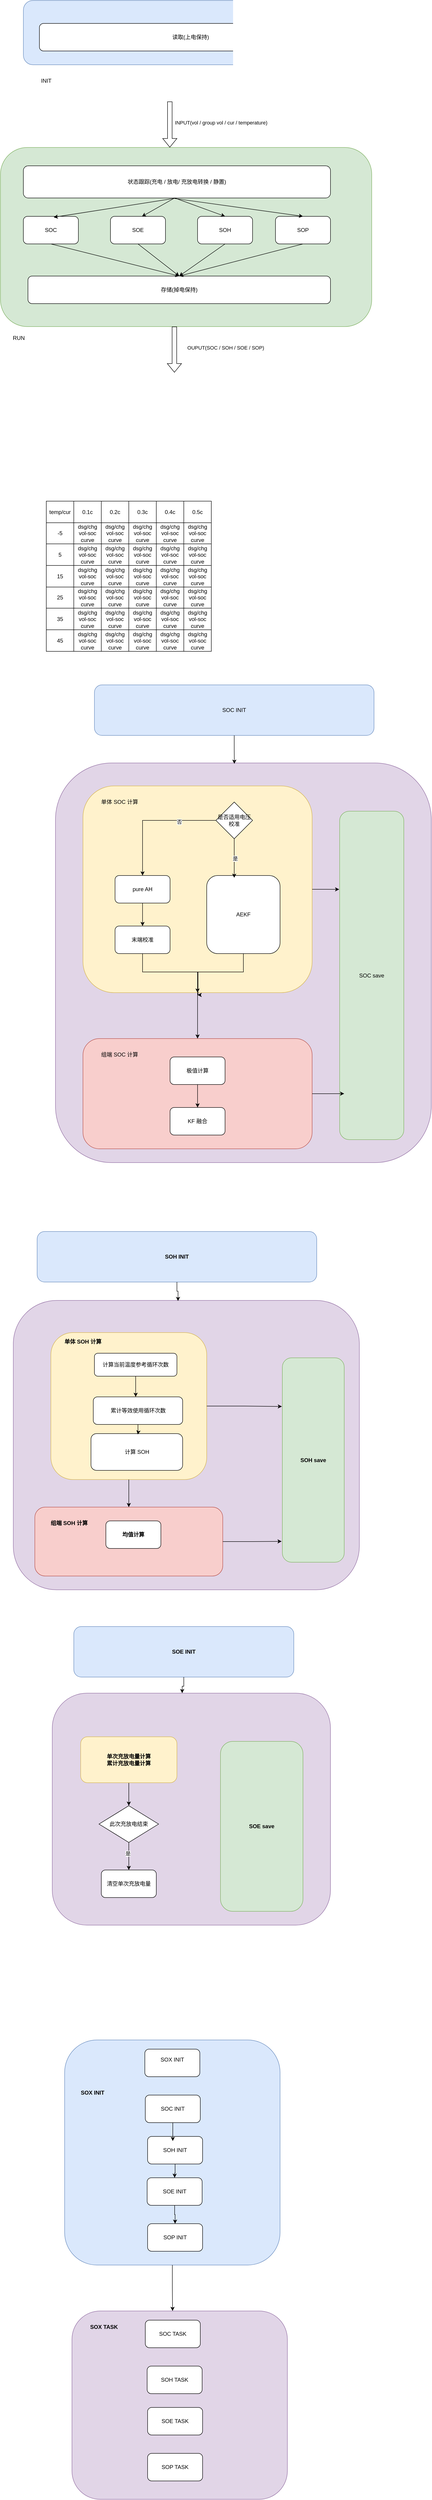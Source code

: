 <mxfile version="26.0.4">
  <diagram name="Page-1" id="31JKt_lZGiEf4TpAlraY">
    <mxGraphModel dx="1433" dy="1161" grid="1" gridSize="10" guides="1" tooltips="1" connect="1" arrows="1" fold="1" page="1" pageScale="1" pageWidth="850" pageHeight="1100" math="0" shadow="0">
      <root>
        <mxCell id="0" />
        <mxCell id="1" parent="0" />
        <mxCell id="JDpjnnhHoQwIafvol6ZJ-20" value="" style="rounded=1;whiteSpace=wrap;html=1;fillColor=#e1d5e7;strokeColor=#9673a6;" vertex="1" parent="1">
          <mxGeometry x="140" y="1710" width="820" height="870" as="geometry" />
        </mxCell>
        <mxCell id="1OvQ8xFT4X2jdjfE-QMB-2" value="" style="rounded=1;whiteSpace=wrap;html=1;fillColor=#d5e8d4;strokeColor=#82b366;" parent="1" vertex="1">
          <mxGeometry x="20" y="370" width="810" height="390" as="geometry" />
        </mxCell>
        <mxCell id="1OvQ8xFT4X2jdjfE-QMB-3" value="SOC" style="rounded=1;whiteSpace=wrap;html=1;" parent="1" vertex="1">
          <mxGeometry x="70" y="520" width="120" height="60" as="geometry" />
        </mxCell>
        <mxCell id="1OvQ8xFT4X2jdjfE-QMB-4" value="SOE" style="rounded=1;whiteSpace=wrap;html=1;" parent="1" vertex="1">
          <mxGeometry x="260" y="520" width="120" height="60" as="geometry" />
        </mxCell>
        <mxCell id="1OvQ8xFT4X2jdjfE-QMB-5" value="SOH" style="rounded=1;whiteSpace=wrap;html=1;" parent="1" vertex="1">
          <mxGeometry x="450" y="520" width="120" height="60" as="geometry" />
        </mxCell>
        <mxCell id="1OvQ8xFT4X2jdjfE-QMB-6" value="SOP" style="rounded=1;whiteSpace=wrap;html=1;" parent="1" vertex="1">
          <mxGeometry x="620" y="520" width="120" height="60" as="geometry" />
        </mxCell>
        <mxCell id="1OvQ8xFT4X2jdjfE-QMB-7" value="状态跟踪(充电 / 放电/ 充放电转换 / 静置)" style="rounded=1;whiteSpace=wrap;html=1;" parent="1" vertex="1">
          <mxGeometry x="70" y="410" width="670" height="70" as="geometry" />
        </mxCell>
        <mxCell id="1OvQ8xFT4X2jdjfE-QMB-8" value="存储(掉电保持)" style="rounded=1;whiteSpace=wrap;html=1;" parent="1" vertex="1">
          <mxGeometry x="80" y="650" width="660" height="60" as="geometry" />
        </mxCell>
        <mxCell id="1OvQ8xFT4X2jdjfE-QMB-9" value="" style="shape=flexArrow;endArrow=classic;html=1;rounded=0;" parent="1" edge="1">
          <mxGeometry width="50" height="50" relative="1" as="geometry">
            <mxPoint x="389.5" y="270" as="sourcePoint" />
            <mxPoint x="389.5" y="370" as="targetPoint" />
          </mxGeometry>
        </mxCell>
        <mxCell id="1OvQ8xFT4X2jdjfE-QMB-10" value="INPUT(vol / group vol / cur / temperature)" style="edgeLabel;html=1;align=center;verticalAlign=middle;resizable=0;points=[];" parent="1OvQ8xFT4X2jdjfE-QMB-9" vertex="1" connectable="0">
          <mxGeometry x="-0.08" y="1" relative="1" as="geometry">
            <mxPoint x="110" as="offset" />
          </mxGeometry>
        </mxCell>
        <mxCell id="1OvQ8xFT4X2jdjfE-QMB-13" value="" style="shape=flexArrow;endArrow=classic;html=1;rounded=0;" parent="1" edge="1">
          <mxGeometry width="50" height="50" relative="1" as="geometry">
            <mxPoint x="399.5" y="760" as="sourcePoint" />
            <mxPoint x="399.5" y="860" as="targetPoint" />
          </mxGeometry>
        </mxCell>
        <mxCell id="1OvQ8xFT4X2jdjfE-QMB-14" value="OUPUT(SOC / SOH / SOE / SOP)" style="edgeLabel;html=1;align=center;verticalAlign=middle;resizable=0;points=[];" parent="1OvQ8xFT4X2jdjfE-QMB-13" vertex="1" connectable="0">
          <mxGeometry x="-0.08" y="1" relative="1" as="geometry">
            <mxPoint x="110" as="offset" />
          </mxGeometry>
        </mxCell>
        <mxCell id="1OvQ8xFT4X2jdjfE-QMB-15" value="" style="rounded=1;whiteSpace=wrap;html=1;fillColor=#dae8fc;strokeColor=#6c8ebf;" parent="1" vertex="1">
          <mxGeometry x="70" y="50" width="710" height="140" as="geometry" />
        </mxCell>
        <mxCell id="1OvQ8xFT4X2jdjfE-QMB-17" value="RUN" style="text;html=1;align=center;verticalAlign=middle;whiteSpace=wrap;rounded=0;" parent="1" vertex="1">
          <mxGeometry x="30" y="770" width="60" height="30" as="geometry" />
        </mxCell>
        <mxCell id="1OvQ8xFT4X2jdjfE-QMB-18" value="读取(上电保持)" style="rounded=1;whiteSpace=wrap;html=1;" parent="1" vertex="1">
          <mxGeometry x="105" y="100" width="660" height="60" as="geometry" />
        </mxCell>
        <mxCell id="1OvQ8xFT4X2jdjfE-QMB-19" value="INIT" style="text;html=1;align=center;verticalAlign=middle;whiteSpace=wrap;rounded=0;" parent="1" vertex="1">
          <mxGeometry x="90" y="210" width="60" height="30" as="geometry" />
        </mxCell>
        <mxCell id="1OvQ8xFT4X2jdjfE-QMB-20" value="" style="endArrow=classic;html=1;rounded=0;entryX=0.551;entryY=0.033;entryDx=0;entryDy=0;entryPerimeter=0;exitX=0.5;exitY=1;exitDx=0;exitDy=0;" parent="1" source="1OvQ8xFT4X2jdjfE-QMB-7" target="1OvQ8xFT4X2jdjfE-QMB-3" edge="1">
          <mxGeometry width="50" height="50" relative="1" as="geometry">
            <mxPoint x="430" y="520" as="sourcePoint" />
            <mxPoint x="480" y="470" as="targetPoint" />
          </mxGeometry>
        </mxCell>
        <mxCell id="1OvQ8xFT4X2jdjfE-QMB-21" value="" style="endArrow=classic;html=1;rounded=0;entryX=0.572;entryY=0.006;entryDx=0;entryDy=0;entryPerimeter=0;" parent="1" target="1OvQ8xFT4X2jdjfE-QMB-4" edge="1">
          <mxGeometry width="50" height="50" relative="1" as="geometry">
            <mxPoint x="400" y="480" as="sourcePoint" />
            <mxPoint x="480" y="470" as="targetPoint" />
          </mxGeometry>
        </mxCell>
        <mxCell id="1OvQ8xFT4X2jdjfE-QMB-22" value="" style="endArrow=classic;html=1;rounded=0;entryX=0.5;entryY=0;entryDx=0;entryDy=0;" parent="1" target="1OvQ8xFT4X2jdjfE-QMB-5" edge="1">
          <mxGeometry width="50" height="50" relative="1" as="geometry">
            <mxPoint x="400" y="480" as="sourcePoint" />
            <mxPoint x="480" y="470" as="targetPoint" />
          </mxGeometry>
        </mxCell>
        <mxCell id="1OvQ8xFT4X2jdjfE-QMB-23" value="" style="endArrow=classic;html=1;rounded=0;exitX=0.493;exitY=1.017;exitDx=0;exitDy=0;exitPerimeter=0;entryX=0.5;entryY=0;entryDx=0;entryDy=0;" parent="1" source="1OvQ8xFT4X2jdjfE-QMB-7" target="1OvQ8xFT4X2jdjfE-QMB-6" edge="1">
          <mxGeometry width="50" height="50" relative="1" as="geometry">
            <mxPoint x="430" y="520" as="sourcePoint" />
            <mxPoint x="480" y="470" as="targetPoint" />
          </mxGeometry>
        </mxCell>
        <mxCell id="1OvQ8xFT4X2jdjfE-QMB-24" value="" style="endArrow=classic;html=1;rounded=0;exitX=0.5;exitY=1;exitDx=0;exitDy=0;entryX=0.5;entryY=0;entryDx=0;entryDy=0;" parent="1" source="1OvQ8xFT4X2jdjfE-QMB-3" target="1OvQ8xFT4X2jdjfE-QMB-8" edge="1">
          <mxGeometry width="50" height="50" relative="1" as="geometry">
            <mxPoint x="430" y="520" as="sourcePoint" />
            <mxPoint x="480" y="470" as="targetPoint" />
          </mxGeometry>
        </mxCell>
        <mxCell id="1OvQ8xFT4X2jdjfE-QMB-25" value="" style="endArrow=classic;html=1;rounded=0;exitX=0.5;exitY=1;exitDx=0;exitDy=0;entryX=0.5;entryY=0;entryDx=0;entryDy=0;" parent="1" source="1OvQ8xFT4X2jdjfE-QMB-4" target="1OvQ8xFT4X2jdjfE-QMB-8" edge="1">
          <mxGeometry width="50" height="50" relative="1" as="geometry">
            <mxPoint x="430" y="520" as="sourcePoint" />
            <mxPoint x="480" y="470" as="targetPoint" />
          </mxGeometry>
        </mxCell>
        <mxCell id="1OvQ8xFT4X2jdjfE-QMB-26" value="" style="endArrow=classic;html=1;rounded=0;exitX=0.5;exitY=1;exitDx=0;exitDy=0;entryX=0.5;entryY=0;entryDx=0;entryDy=0;" parent="1" source="1OvQ8xFT4X2jdjfE-QMB-5" target="1OvQ8xFT4X2jdjfE-QMB-8" edge="1">
          <mxGeometry width="50" height="50" relative="1" as="geometry">
            <mxPoint x="430" y="520" as="sourcePoint" />
            <mxPoint x="480" y="470" as="targetPoint" />
          </mxGeometry>
        </mxCell>
        <mxCell id="1OvQ8xFT4X2jdjfE-QMB-28" value="" style="endArrow=classic;html=1;rounded=0;exitX=0.5;exitY=1;exitDx=0;exitDy=0;entryX=0.5;entryY=0;entryDx=0;entryDy=0;" parent="1" source="1OvQ8xFT4X2jdjfE-QMB-6" target="1OvQ8xFT4X2jdjfE-QMB-8" edge="1">
          <mxGeometry width="50" height="50" relative="1" as="geometry">
            <mxPoint x="430" y="520" as="sourcePoint" />
            <mxPoint x="480" y="470" as="targetPoint" />
          </mxGeometry>
        </mxCell>
        <mxCell id="WwOm02AWMQxKELXexbng-1" value="" style="childLayout=tableLayout;recursiveResize=0;shadow=0;fillColor=none;" parent="1" vertex="1">
          <mxGeometry x="120" y="1140" width="180" height="140" as="geometry" />
        </mxCell>
        <mxCell id="WwOm02AWMQxKELXexbng-2" value="" style="shape=tableRow;horizontal=0;startSize=0;swimlaneHead=0;swimlaneBody=0;top=0;left=0;bottom=0;right=0;dropTarget=0;collapsible=0;recursiveResize=0;expand=0;fontStyle=0;fillColor=none;strokeColor=inherit;" parent="WwOm02AWMQxKELXexbng-1" vertex="1">
          <mxGeometry width="180" height="47" as="geometry" />
        </mxCell>
        <mxCell id="WwOm02AWMQxKELXexbng-3" value="temp/cur" style="connectable=0;recursiveResize=0;strokeColor=inherit;fillColor=none;align=center;whiteSpace=wrap;html=1;" parent="WwOm02AWMQxKELXexbng-2" vertex="1">
          <mxGeometry width="60" height="47" as="geometry">
            <mxRectangle width="60" height="47" as="alternateBounds" />
          </mxGeometry>
        </mxCell>
        <mxCell id="WwOm02AWMQxKELXexbng-4" value="0.1c" style="connectable=0;recursiveResize=0;strokeColor=inherit;fillColor=none;align=center;whiteSpace=wrap;html=1;" parent="WwOm02AWMQxKELXexbng-2" vertex="1">
          <mxGeometry x="60" width="60" height="47" as="geometry">
            <mxRectangle width="60" height="47" as="alternateBounds" />
          </mxGeometry>
        </mxCell>
        <mxCell id="WwOm02AWMQxKELXexbng-5" value="0.2c" style="connectable=0;recursiveResize=0;strokeColor=inherit;fillColor=none;align=center;whiteSpace=wrap;html=1;" parent="WwOm02AWMQxKELXexbng-2" vertex="1">
          <mxGeometry x="120" width="60" height="47" as="geometry">
            <mxRectangle width="60" height="47" as="alternateBounds" />
          </mxGeometry>
        </mxCell>
        <mxCell id="WwOm02AWMQxKELXexbng-6" style="shape=tableRow;horizontal=0;startSize=0;swimlaneHead=0;swimlaneBody=0;top=0;left=0;bottom=0;right=0;dropTarget=0;collapsible=0;recursiveResize=0;expand=0;fontStyle=0;fillColor=none;strokeColor=inherit;" parent="WwOm02AWMQxKELXexbng-1" vertex="1">
          <mxGeometry y="47" width="180" height="46" as="geometry" />
        </mxCell>
        <mxCell id="WwOm02AWMQxKELXexbng-7" value="-5" style="connectable=0;recursiveResize=0;strokeColor=inherit;fillColor=none;align=center;whiteSpace=wrap;html=1;" parent="WwOm02AWMQxKELXexbng-6" vertex="1">
          <mxGeometry width="60" height="46" as="geometry">
            <mxRectangle width="60" height="46" as="alternateBounds" />
          </mxGeometry>
        </mxCell>
        <mxCell id="WwOm02AWMQxKELXexbng-8" value="dsg/chg vol-soc curve" style="connectable=0;recursiveResize=0;strokeColor=inherit;fillColor=none;align=center;whiteSpace=wrap;html=1;" parent="WwOm02AWMQxKELXexbng-6" vertex="1">
          <mxGeometry x="60" width="60" height="46" as="geometry">
            <mxRectangle width="60" height="46" as="alternateBounds" />
          </mxGeometry>
        </mxCell>
        <mxCell id="WwOm02AWMQxKELXexbng-9" value="dsg/chg vol-soc curve" style="connectable=0;recursiveResize=0;strokeColor=inherit;fillColor=none;align=center;whiteSpace=wrap;html=1;" parent="WwOm02AWMQxKELXexbng-6" vertex="1">
          <mxGeometry x="120" width="60" height="46" as="geometry">
            <mxRectangle width="60" height="46" as="alternateBounds" />
          </mxGeometry>
        </mxCell>
        <mxCell id="WwOm02AWMQxKELXexbng-10" style="shape=tableRow;horizontal=0;startSize=0;swimlaneHead=0;swimlaneBody=0;top=0;left=0;bottom=0;right=0;dropTarget=0;collapsible=0;recursiveResize=0;expand=0;fontStyle=0;fillColor=none;strokeColor=inherit;" parent="WwOm02AWMQxKELXexbng-1" vertex="1">
          <mxGeometry y="93" width="180" height="47" as="geometry" />
        </mxCell>
        <mxCell id="WwOm02AWMQxKELXexbng-11" value="5" style="connectable=0;recursiveResize=0;strokeColor=inherit;fillColor=none;align=center;whiteSpace=wrap;html=1;" parent="WwOm02AWMQxKELXexbng-10" vertex="1">
          <mxGeometry width="60" height="47" as="geometry">
            <mxRectangle width="60" height="47" as="alternateBounds" />
          </mxGeometry>
        </mxCell>
        <mxCell id="WwOm02AWMQxKELXexbng-12" value="dsg/chg vol-soc curve" style="connectable=0;recursiveResize=0;strokeColor=inherit;fillColor=none;align=center;whiteSpace=wrap;html=1;" parent="WwOm02AWMQxKELXexbng-10" vertex="1">
          <mxGeometry x="60" width="60" height="47" as="geometry">
            <mxRectangle width="60" height="47" as="alternateBounds" />
          </mxGeometry>
        </mxCell>
        <mxCell id="WwOm02AWMQxKELXexbng-13" value="dsg/chg vol-soc curve" style="connectable=0;recursiveResize=0;strokeColor=inherit;fillColor=none;align=center;whiteSpace=wrap;html=1;" parent="WwOm02AWMQxKELXexbng-10" vertex="1">
          <mxGeometry x="120" width="60" height="47" as="geometry">
            <mxRectangle width="60" height="47" as="alternateBounds" />
          </mxGeometry>
        </mxCell>
        <mxCell id="WwOm02AWMQxKELXexbng-14" value="" style="childLayout=tableLayout;recursiveResize=0;shadow=0;fillColor=none;" parent="1" vertex="1">
          <mxGeometry x="300" y="1140" width="180" height="140" as="geometry" />
        </mxCell>
        <mxCell id="WwOm02AWMQxKELXexbng-15" value="" style="shape=tableRow;horizontal=0;startSize=0;swimlaneHead=0;swimlaneBody=0;top=0;left=0;bottom=0;right=0;dropTarget=0;collapsible=0;recursiveResize=0;expand=0;fontStyle=0;fillColor=none;strokeColor=inherit;" parent="WwOm02AWMQxKELXexbng-14" vertex="1">
          <mxGeometry width="180" height="47" as="geometry" />
        </mxCell>
        <mxCell id="WwOm02AWMQxKELXexbng-16" value="0.3c" style="connectable=0;recursiveResize=0;strokeColor=inherit;fillColor=none;align=center;whiteSpace=wrap;html=1;" parent="WwOm02AWMQxKELXexbng-15" vertex="1">
          <mxGeometry width="60" height="47" as="geometry">
            <mxRectangle width="60" height="47" as="alternateBounds" />
          </mxGeometry>
        </mxCell>
        <mxCell id="WwOm02AWMQxKELXexbng-17" value="0.4c" style="connectable=0;recursiveResize=0;strokeColor=inherit;fillColor=none;align=center;whiteSpace=wrap;html=1;" parent="WwOm02AWMQxKELXexbng-15" vertex="1">
          <mxGeometry x="60" width="60" height="47" as="geometry">
            <mxRectangle width="60" height="47" as="alternateBounds" />
          </mxGeometry>
        </mxCell>
        <mxCell id="WwOm02AWMQxKELXexbng-18" value="0.5c" style="connectable=0;recursiveResize=0;strokeColor=inherit;fillColor=none;align=center;whiteSpace=wrap;html=1;" parent="WwOm02AWMQxKELXexbng-15" vertex="1">
          <mxGeometry x="120" width="60" height="47" as="geometry">
            <mxRectangle width="60" height="47" as="alternateBounds" />
          </mxGeometry>
        </mxCell>
        <mxCell id="WwOm02AWMQxKELXexbng-19" style="shape=tableRow;horizontal=0;startSize=0;swimlaneHead=0;swimlaneBody=0;top=0;left=0;bottom=0;right=0;dropTarget=0;collapsible=0;recursiveResize=0;expand=0;fontStyle=0;fillColor=none;strokeColor=inherit;" parent="WwOm02AWMQxKELXexbng-14" vertex="1">
          <mxGeometry y="47" width="180" height="46" as="geometry" />
        </mxCell>
        <mxCell id="WwOm02AWMQxKELXexbng-20" value="dsg/chg vol-soc curve" style="connectable=0;recursiveResize=0;strokeColor=inherit;fillColor=none;align=center;whiteSpace=wrap;html=1;" parent="WwOm02AWMQxKELXexbng-19" vertex="1">
          <mxGeometry width="60" height="46" as="geometry">
            <mxRectangle width="60" height="46" as="alternateBounds" />
          </mxGeometry>
        </mxCell>
        <mxCell id="WwOm02AWMQxKELXexbng-21" value="dsg/chg vol-soc curve" style="connectable=0;recursiveResize=0;strokeColor=inherit;fillColor=none;align=center;whiteSpace=wrap;html=1;" parent="WwOm02AWMQxKELXexbng-19" vertex="1">
          <mxGeometry x="60" width="60" height="46" as="geometry">
            <mxRectangle width="60" height="46" as="alternateBounds" />
          </mxGeometry>
        </mxCell>
        <mxCell id="WwOm02AWMQxKELXexbng-22" value="dsg/chg vol-soc curve" style="connectable=0;recursiveResize=0;strokeColor=inherit;fillColor=none;align=center;whiteSpace=wrap;html=1;" parent="WwOm02AWMQxKELXexbng-19" vertex="1">
          <mxGeometry x="120" width="60" height="46" as="geometry">
            <mxRectangle width="60" height="46" as="alternateBounds" />
          </mxGeometry>
        </mxCell>
        <mxCell id="WwOm02AWMQxKELXexbng-23" style="shape=tableRow;horizontal=0;startSize=0;swimlaneHead=0;swimlaneBody=0;top=0;left=0;bottom=0;right=0;dropTarget=0;collapsible=0;recursiveResize=0;expand=0;fontStyle=0;fillColor=none;strokeColor=inherit;" parent="WwOm02AWMQxKELXexbng-14" vertex="1">
          <mxGeometry y="93" width="180" height="47" as="geometry" />
        </mxCell>
        <mxCell id="WwOm02AWMQxKELXexbng-24" value="dsg/chg vol-soc curve" style="connectable=0;recursiveResize=0;strokeColor=inherit;fillColor=none;align=center;whiteSpace=wrap;html=1;" parent="WwOm02AWMQxKELXexbng-23" vertex="1">
          <mxGeometry width="60" height="47" as="geometry">
            <mxRectangle width="60" height="47" as="alternateBounds" />
          </mxGeometry>
        </mxCell>
        <mxCell id="WwOm02AWMQxKELXexbng-25" value="dsg/chg vol-soc curve" style="connectable=0;recursiveResize=0;strokeColor=inherit;fillColor=none;align=center;whiteSpace=wrap;html=1;" parent="WwOm02AWMQxKELXexbng-23" vertex="1">
          <mxGeometry x="60" width="60" height="47" as="geometry">
            <mxRectangle width="60" height="47" as="alternateBounds" />
          </mxGeometry>
        </mxCell>
        <mxCell id="WwOm02AWMQxKELXexbng-26" value="dsg/chg vol-soc curve" style="connectable=0;recursiveResize=0;strokeColor=inherit;fillColor=none;align=center;whiteSpace=wrap;html=1;" parent="WwOm02AWMQxKELXexbng-23" vertex="1">
          <mxGeometry x="120" width="60" height="47" as="geometry">
            <mxRectangle width="60" height="47" as="alternateBounds" />
          </mxGeometry>
        </mxCell>
        <mxCell id="WwOm02AWMQxKELXexbng-27" value="" style="childLayout=tableLayout;recursiveResize=0;shadow=0;fillColor=none;" parent="1" vertex="1">
          <mxGeometry x="120" y="1280" width="180" height="140" as="geometry" />
        </mxCell>
        <mxCell id="WwOm02AWMQxKELXexbng-28" value="" style="shape=tableRow;horizontal=0;startSize=0;swimlaneHead=0;swimlaneBody=0;top=0;left=0;bottom=0;right=0;dropTarget=0;collapsible=0;recursiveResize=0;expand=0;fontStyle=0;fillColor=none;strokeColor=inherit;" parent="WwOm02AWMQxKELXexbng-27" vertex="1">
          <mxGeometry width="180" height="47" as="geometry" />
        </mxCell>
        <mxCell id="WwOm02AWMQxKELXexbng-29" value="15" style="connectable=0;recursiveResize=0;strokeColor=inherit;fillColor=none;align=center;whiteSpace=wrap;html=1;" parent="WwOm02AWMQxKELXexbng-28" vertex="1">
          <mxGeometry width="60" height="47" as="geometry">
            <mxRectangle width="60" height="47" as="alternateBounds" />
          </mxGeometry>
        </mxCell>
        <mxCell id="WwOm02AWMQxKELXexbng-30" value="dsg/chg vol-soc curve" style="connectable=0;recursiveResize=0;strokeColor=inherit;fillColor=none;align=center;whiteSpace=wrap;html=1;" parent="WwOm02AWMQxKELXexbng-28" vertex="1">
          <mxGeometry x="60" width="60" height="47" as="geometry">
            <mxRectangle width="60" height="47" as="alternateBounds" />
          </mxGeometry>
        </mxCell>
        <mxCell id="WwOm02AWMQxKELXexbng-31" value="dsg/chg vol-soc curve" style="connectable=0;recursiveResize=0;strokeColor=inherit;fillColor=none;align=center;whiteSpace=wrap;html=1;" parent="WwOm02AWMQxKELXexbng-28" vertex="1">
          <mxGeometry x="120" width="60" height="47" as="geometry">
            <mxRectangle width="60" height="47" as="alternateBounds" />
          </mxGeometry>
        </mxCell>
        <mxCell id="WwOm02AWMQxKELXexbng-32" style="shape=tableRow;horizontal=0;startSize=0;swimlaneHead=0;swimlaneBody=0;top=0;left=0;bottom=0;right=0;dropTarget=0;collapsible=0;recursiveResize=0;expand=0;fontStyle=0;fillColor=none;strokeColor=inherit;" parent="WwOm02AWMQxKELXexbng-27" vertex="1">
          <mxGeometry y="47" width="180" height="46" as="geometry" />
        </mxCell>
        <mxCell id="WwOm02AWMQxKELXexbng-33" value="25" style="connectable=0;recursiveResize=0;strokeColor=inherit;fillColor=none;align=center;whiteSpace=wrap;html=1;" parent="WwOm02AWMQxKELXexbng-32" vertex="1">
          <mxGeometry width="60" height="46" as="geometry">
            <mxRectangle width="60" height="46" as="alternateBounds" />
          </mxGeometry>
        </mxCell>
        <mxCell id="WwOm02AWMQxKELXexbng-34" value="dsg/chg vol-soc curve" style="connectable=0;recursiveResize=0;strokeColor=inherit;fillColor=none;align=center;whiteSpace=wrap;html=1;" parent="WwOm02AWMQxKELXexbng-32" vertex="1">
          <mxGeometry x="60" width="60" height="46" as="geometry">
            <mxRectangle width="60" height="46" as="alternateBounds" />
          </mxGeometry>
        </mxCell>
        <mxCell id="WwOm02AWMQxKELXexbng-35" value="dsg/chg vol-soc curve" style="connectable=0;recursiveResize=0;strokeColor=inherit;fillColor=none;align=center;whiteSpace=wrap;html=1;" parent="WwOm02AWMQxKELXexbng-32" vertex="1">
          <mxGeometry x="120" width="60" height="46" as="geometry">
            <mxRectangle width="60" height="46" as="alternateBounds" />
          </mxGeometry>
        </mxCell>
        <mxCell id="WwOm02AWMQxKELXexbng-36" style="shape=tableRow;horizontal=0;startSize=0;swimlaneHead=0;swimlaneBody=0;top=0;left=0;bottom=0;right=0;dropTarget=0;collapsible=0;recursiveResize=0;expand=0;fontStyle=0;fillColor=none;strokeColor=inherit;" parent="WwOm02AWMQxKELXexbng-27" vertex="1">
          <mxGeometry y="93" width="180" height="47" as="geometry" />
        </mxCell>
        <mxCell id="WwOm02AWMQxKELXexbng-37" value="35" style="connectable=0;recursiveResize=0;strokeColor=inherit;fillColor=none;align=center;whiteSpace=wrap;html=1;" parent="WwOm02AWMQxKELXexbng-36" vertex="1">
          <mxGeometry width="60" height="47" as="geometry">
            <mxRectangle width="60" height="47" as="alternateBounds" />
          </mxGeometry>
        </mxCell>
        <mxCell id="WwOm02AWMQxKELXexbng-38" value="dsg/chg vol-soc curve" style="connectable=0;recursiveResize=0;strokeColor=inherit;fillColor=none;align=center;whiteSpace=wrap;html=1;" parent="WwOm02AWMQxKELXexbng-36" vertex="1">
          <mxGeometry x="60" width="60" height="47" as="geometry">
            <mxRectangle width="60" height="47" as="alternateBounds" />
          </mxGeometry>
        </mxCell>
        <mxCell id="WwOm02AWMQxKELXexbng-39" value="dsg/chg vol-soc curve" style="connectable=0;recursiveResize=0;strokeColor=inherit;fillColor=none;align=center;whiteSpace=wrap;html=1;" parent="WwOm02AWMQxKELXexbng-36" vertex="1">
          <mxGeometry x="120" width="60" height="47" as="geometry">
            <mxRectangle width="60" height="47" as="alternateBounds" />
          </mxGeometry>
        </mxCell>
        <mxCell id="WwOm02AWMQxKELXexbng-40" value="" style="childLayout=tableLayout;recursiveResize=0;shadow=0;fillColor=none;" parent="1" vertex="1">
          <mxGeometry x="300" y="1280" width="180" height="140" as="geometry" />
        </mxCell>
        <mxCell id="WwOm02AWMQxKELXexbng-41" value="" style="shape=tableRow;horizontal=0;startSize=0;swimlaneHead=0;swimlaneBody=0;top=0;left=0;bottom=0;right=0;dropTarget=0;collapsible=0;recursiveResize=0;expand=0;fontStyle=0;fillColor=none;strokeColor=inherit;" parent="WwOm02AWMQxKELXexbng-40" vertex="1">
          <mxGeometry width="180" height="47" as="geometry" />
        </mxCell>
        <mxCell id="WwOm02AWMQxKELXexbng-42" value="dsg/chg vol-soc curve" style="connectable=0;recursiveResize=0;strokeColor=inherit;fillColor=none;align=center;whiteSpace=wrap;html=1;" parent="WwOm02AWMQxKELXexbng-41" vertex="1">
          <mxGeometry width="60" height="47" as="geometry">
            <mxRectangle width="60" height="47" as="alternateBounds" />
          </mxGeometry>
        </mxCell>
        <mxCell id="WwOm02AWMQxKELXexbng-43" value="dsg/chg vol-soc curve" style="connectable=0;recursiveResize=0;strokeColor=inherit;fillColor=none;align=center;whiteSpace=wrap;html=1;" parent="WwOm02AWMQxKELXexbng-41" vertex="1">
          <mxGeometry x="60" width="60" height="47" as="geometry">
            <mxRectangle width="60" height="47" as="alternateBounds" />
          </mxGeometry>
        </mxCell>
        <mxCell id="WwOm02AWMQxKELXexbng-44" value="dsg/chg vol-soc curve" style="connectable=0;recursiveResize=0;strokeColor=inherit;fillColor=none;align=center;whiteSpace=wrap;html=1;" parent="WwOm02AWMQxKELXexbng-41" vertex="1">
          <mxGeometry x="120" width="60" height="47" as="geometry">
            <mxRectangle width="60" height="47" as="alternateBounds" />
          </mxGeometry>
        </mxCell>
        <mxCell id="WwOm02AWMQxKELXexbng-45" style="shape=tableRow;horizontal=0;startSize=0;swimlaneHead=0;swimlaneBody=0;top=0;left=0;bottom=0;right=0;dropTarget=0;collapsible=0;recursiveResize=0;expand=0;fontStyle=0;fillColor=none;strokeColor=inherit;" parent="WwOm02AWMQxKELXexbng-40" vertex="1">
          <mxGeometry y="47" width="180" height="46" as="geometry" />
        </mxCell>
        <mxCell id="WwOm02AWMQxKELXexbng-46" value="dsg/chg vol-soc curve" style="connectable=0;recursiveResize=0;strokeColor=inherit;fillColor=none;align=center;whiteSpace=wrap;html=1;" parent="WwOm02AWMQxKELXexbng-45" vertex="1">
          <mxGeometry width="60" height="46" as="geometry">
            <mxRectangle width="60" height="46" as="alternateBounds" />
          </mxGeometry>
        </mxCell>
        <mxCell id="WwOm02AWMQxKELXexbng-47" value="dsg/chg vol-soc curve" style="connectable=0;recursiveResize=0;strokeColor=inherit;fillColor=none;align=center;whiteSpace=wrap;html=1;" parent="WwOm02AWMQxKELXexbng-45" vertex="1">
          <mxGeometry x="60" width="60" height="46" as="geometry">
            <mxRectangle width="60" height="46" as="alternateBounds" />
          </mxGeometry>
        </mxCell>
        <mxCell id="WwOm02AWMQxKELXexbng-48" value="dsg/chg vol-soc curve" style="connectable=0;recursiveResize=0;strokeColor=inherit;fillColor=none;align=center;whiteSpace=wrap;html=1;" parent="WwOm02AWMQxKELXexbng-45" vertex="1">
          <mxGeometry x="120" width="60" height="46" as="geometry">
            <mxRectangle width="60" height="46" as="alternateBounds" />
          </mxGeometry>
        </mxCell>
        <mxCell id="WwOm02AWMQxKELXexbng-49" style="shape=tableRow;horizontal=0;startSize=0;swimlaneHead=0;swimlaneBody=0;top=0;left=0;bottom=0;right=0;dropTarget=0;collapsible=0;recursiveResize=0;expand=0;fontStyle=0;fillColor=none;strokeColor=inherit;" parent="WwOm02AWMQxKELXexbng-40" vertex="1">
          <mxGeometry y="93" width="180" height="47" as="geometry" />
        </mxCell>
        <mxCell id="WwOm02AWMQxKELXexbng-50" value="dsg/chg vol-soc curve" style="connectable=0;recursiveResize=0;strokeColor=inherit;fillColor=none;align=center;whiteSpace=wrap;html=1;" parent="WwOm02AWMQxKELXexbng-49" vertex="1">
          <mxGeometry width="60" height="47" as="geometry">
            <mxRectangle width="60" height="47" as="alternateBounds" />
          </mxGeometry>
        </mxCell>
        <mxCell id="WwOm02AWMQxKELXexbng-51" value="dsg/chg vol-soc curve" style="connectable=0;recursiveResize=0;strokeColor=inherit;fillColor=none;align=center;whiteSpace=wrap;html=1;" parent="WwOm02AWMQxKELXexbng-49" vertex="1">
          <mxGeometry x="60" width="60" height="47" as="geometry">
            <mxRectangle width="60" height="47" as="alternateBounds" />
          </mxGeometry>
        </mxCell>
        <mxCell id="WwOm02AWMQxKELXexbng-52" value="dsg/chg vol-soc curve" style="connectable=0;recursiveResize=0;strokeColor=inherit;fillColor=none;align=center;whiteSpace=wrap;html=1;" parent="WwOm02AWMQxKELXexbng-49" vertex="1">
          <mxGeometry x="120" width="60" height="47" as="geometry">
            <mxRectangle width="60" height="47" as="alternateBounds" />
          </mxGeometry>
        </mxCell>
        <mxCell id="WwOm02AWMQxKELXexbng-53" value="" style="childLayout=tableLayout;recursiveResize=0;shadow=0;fillColor=none;" parent="1" vertex="1">
          <mxGeometry x="120" y="1420" width="180" height="47" as="geometry" />
        </mxCell>
        <mxCell id="WwOm02AWMQxKELXexbng-54" value="" style="shape=tableRow;horizontal=0;startSize=0;swimlaneHead=0;swimlaneBody=0;top=0;left=0;bottom=0;right=0;dropTarget=0;collapsible=0;recursiveResize=0;expand=0;fontStyle=0;fillColor=none;strokeColor=inherit;" parent="WwOm02AWMQxKELXexbng-53" vertex="1">
          <mxGeometry width="180" height="47" as="geometry" />
        </mxCell>
        <mxCell id="WwOm02AWMQxKELXexbng-55" value="45" style="connectable=0;recursiveResize=0;strokeColor=inherit;fillColor=none;align=center;whiteSpace=wrap;html=1;" parent="WwOm02AWMQxKELXexbng-54" vertex="1">
          <mxGeometry width="60" height="47" as="geometry">
            <mxRectangle width="60" height="47" as="alternateBounds" />
          </mxGeometry>
        </mxCell>
        <mxCell id="WwOm02AWMQxKELXexbng-56" value="dsg/chg vol-soc curve" style="connectable=0;recursiveResize=0;strokeColor=inherit;fillColor=none;align=center;whiteSpace=wrap;html=1;" parent="WwOm02AWMQxKELXexbng-54" vertex="1">
          <mxGeometry x="60" width="60" height="47" as="geometry">
            <mxRectangle width="60" height="47" as="alternateBounds" />
          </mxGeometry>
        </mxCell>
        <mxCell id="WwOm02AWMQxKELXexbng-57" value="dsg/chg vol-soc curve" style="connectable=0;recursiveResize=0;strokeColor=inherit;fillColor=none;align=center;whiteSpace=wrap;html=1;" parent="WwOm02AWMQxKELXexbng-54" vertex="1">
          <mxGeometry x="120" width="60" height="47" as="geometry">
            <mxRectangle width="60" height="47" as="alternateBounds" />
          </mxGeometry>
        </mxCell>
        <mxCell id="WwOm02AWMQxKELXexbng-66" value="" style="childLayout=tableLayout;recursiveResize=0;shadow=0;fillColor=none;" parent="1" vertex="1">
          <mxGeometry x="300" y="1420" width="180" height="47" as="geometry" />
        </mxCell>
        <mxCell id="WwOm02AWMQxKELXexbng-67" value="" style="shape=tableRow;horizontal=0;startSize=0;swimlaneHead=0;swimlaneBody=0;top=0;left=0;bottom=0;right=0;dropTarget=0;collapsible=0;recursiveResize=0;expand=0;fontStyle=0;fillColor=none;strokeColor=inherit;" parent="WwOm02AWMQxKELXexbng-66" vertex="1">
          <mxGeometry width="180" height="47" as="geometry" />
        </mxCell>
        <mxCell id="WwOm02AWMQxKELXexbng-68" value="dsg/chg vol-soc curve" style="connectable=0;recursiveResize=0;strokeColor=inherit;fillColor=none;align=center;whiteSpace=wrap;html=1;" parent="WwOm02AWMQxKELXexbng-67" vertex="1">
          <mxGeometry width="60" height="47" as="geometry">
            <mxRectangle width="60" height="47" as="alternateBounds" />
          </mxGeometry>
        </mxCell>
        <mxCell id="WwOm02AWMQxKELXexbng-69" value="dsg/chg vol-soc curve" style="connectable=0;recursiveResize=0;strokeColor=inherit;fillColor=none;align=center;whiteSpace=wrap;html=1;" parent="WwOm02AWMQxKELXexbng-67" vertex="1">
          <mxGeometry x="60" width="60" height="47" as="geometry">
            <mxRectangle width="60" height="47" as="alternateBounds" />
          </mxGeometry>
        </mxCell>
        <mxCell id="WwOm02AWMQxKELXexbng-70" value="dsg/chg vol-soc curve" style="connectable=0;recursiveResize=0;strokeColor=inherit;fillColor=none;align=center;whiteSpace=wrap;html=1;" parent="WwOm02AWMQxKELXexbng-67" vertex="1">
          <mxGeometry x="120" width="60" height="47" as="geometry">
            <mxRectangle width="60" height="47" as="alternateBounds" />
          </mxGeometry>
        </mxCell>
        <mxCell id="JDpjnnhHoQwIafvol6ZJ-1" value="" style="rounded=1;whiteSpace=wrap;html=1;fillColor=#fff2cc;strokeColor=#d6b656;" vertex="1" parent="1">
          <mxGeometry x="200" y="1760" width="500" height="450" as="geometry" />
        </mxCell>
        <mxCell id="JDpjnnhHoQwIafvol6ZJ-10" style="edgeStyle=orthogonalEdgeStyle;rounded=0;orthogonalLoop=1;jettySize=auto;html=1;exitX=0.5;exitY=1;exitDx=0;exitDy=0;entryX=0.5;entryY=0;entryDx=0;entryDy=0;" edge="1" parent="1" source="JDpjnnhHoQwIafvol6ZJ-2" target="JDpjnnhHoQwIafvol6ZJ-3">
          <mxGeometry relative="1" as="geometry" />
        </mxCell>
        <mxCell id="JDpjnnhHoQwIafvol6ZJ-2" value="pure AH" style="rounded=1;whiteSpace=wrap;html=1;" vertex="1" parent="1">
          <mxGeometry x="270" y="1955" width="120" height="60" as="geometry" />
        </mxCell>
        <mxCell id="JDpjnnhHoQwIafvol6ZJ-12" style="edgeStyle=orthogonalEdgeStyle;rounded=0;orthogonalLoop=1;jettySize=auto;html=1;" edge="1" parent="1" source="JDpjnnhHoQwIafvol6ZJ-3">
          <mxGeometry relative="1" as="geometry">
            <mxPoint x="450" y="2215" as="targetPoint" />
            <Array as="points">
              <mxPoint x="330" y="2165" />
              <mxPoint x="451" y="2165" />
            </Array>
          </mxGeometry>
        </mxCell>
        <mxCell id="JDpjnnhHoQwIafvol6ZJ-3" value="末端校准" style="rounded=1;whiteSpace=wrap;html=1;" vertex="1" parent="1">
          <mxGeometry x="270" y="2065" width="120" height="60" as="geometry" />
        </mxCell>
        <mxCell id="JDpjnnhHoQwIafvol6ZJ-11" style="edgeStyle=orthogonalEdgeStyle;rounded=0;orthogonalLoop=1;jettySize=auto;html=1;entryX=0.5;entryY=1;entryDx=0;entryDy=0;" edge="1" parent="1" source="JDpjnnhHoQwIafvol6ZJ-4" target="JDpjnnhHoQwIafvol6ZJ-1">
          <mxGeometry relative="1" as="geometry">
            <Array as="points">
              <mxPoint x="550" y="2165" />
              <mxPoint x="450" y="2165" />
            </Array>
          </mxGeometry>
        </mxCell>
        <mxCell id="JDpjnnhHoQwIafvol6ZJ-4" value="AEKF" style="rounded=1;whiteSpace=wrap;html=1;" vertex="1" parent="1">
          <mxGeometry x="470" y="1955" width="160" height="170" as="geometry" />
        </mxCell>
        <mxCell id="JDpjnnhHoQwIafvol6ZJ-7" style="edgeStyle=orthogonalEdgeStyle;rounded=0;orthogonalLoop=1;jettySize=auto;html=1;" edge="1" parent="1" source="JDpjnnhHoQwIafvol6ZJ-5" target="JDpjnnhHoQwIafvol6ZJ-2">
          <mxGeometry relative="1" as="geometry" />
        </mxCell>
        <mxCell id="JDpjnnhHoQwIafvol6ZJ-9" value="否" style="edgeLabel;html=1;align=center;verticalAlign=middle;resizable=0;points=[];" vertex="1" connectable="0" parent="JDpjnnhHoQwIafvol6ZJ-7">
          <mxGeometry x="-0.429" y="3" relative="1" as="geometry">
            <mxPoint as="offset" />
          </mxGeometry>
        </mxCell>
        <mxCell id="JDpjnnhHoQwIafvol6ZJ-5" value="是否适用电压校准" style="rhombus;whiteSpace=wrap;html=1;" vertex="1" parent="1">
          <mxGeometry x="490" y="1795" width="80" height="80" as="geometry" />
        </mxCell>
        <mxCell id="JDpjnnhHoQwIafvol6ZJ-6" style="edgeStyle=orthogonalEdgeStyle;rounded=0;orthogonalLoop=1;jettySize=auto;html=1;entryX=0.375;entryY=0.029;entryDx=0;entryDy=0;entryPerimeter=0;" edge="1" parent="1" source="JDpjnnhHoQwIafvol6ZJ-5" target="JDpjnnhHoQwIafvol6ZJ-4">
          <mxGeometry relative="1" as="geometry" />
        </mxCell>
        <mxCell id="JDpjnnhHoQwIafvol6ZJ-8" value="是" style="edgeLabel;html=1;align=center;verticalAlign=middle;resizable=0;points=[];" vertex="1" connectable="0" parent="JDpjnnhHoQwIafvol6ZJ-6">
          <mxGeometry x="0.013" y="2" relative="1" as="geometry">
            <mxPoint as="offset" />
          </mxGeometry>
        </mxCell>
        <mxCell id="JDpjnnhHoQwIafvol6ZJ-13" value="单体 SOC 计算" style="text;html=1;align=center;verticalAlign=middle;whiteSpace=wrap;rounded=0;" vertex="1" parent="1">
          <mxGeometry x="230" y="1785" width="100" height="20" as="geometry" />
        </mxCell>
        <mxCell id="JDpjnnhHoQwIafvol6ZJ-14" value="" style="rounded=1;whiteSpace=wrap;html=1;fillColor=#f8cecc;strokeColor=#b85450;" vertex="1" parent="1">
          <mxGeometry x="200" y="2310" width="500" height="240" as="geometry" />
        </mxCell>
        <mxCell id="JDpjnnhHoQwIafvol6ZJ-15" style="edgeStyle=orthogonalEdgeStyle;rounded=0;orthogonalLoop=1;jettySize=auto;html=1;" edge="1" parent="1" source="JDpjnnhHoQwIafvol6ZJ-1">
          <mxGeometry relative="1" as="geometry">
            <mxPoint x="450" y="2310" as="targetPoint" />
          </mxGeometry>
        </mxCell>
        <mxCell id="JDpjnnhHoQwIafvol6ZJ-19" style="edgeStyle=orthogonalEdgeStyle;rounded=0;orthogonalLoop=1;jettySize=auto;html=1;" edge="1" parent="1" source="JDpjnnhHoQwIafvol6ZJ-16" target="JDpjnnhHoQwIafvol6ZJ-18">
          <mxGeometry relative="1" as="geometry" />
        </mxCell>
        <mxCell id="JDpjnnhHoQwIafvol6ZJ-16" value="极值计算" style="rounded=1;whiteSpace=wrap;html=1;" vertex="1" parent="1">
          <mxGeometry x="390" y="2350" width="120" height="60" as="geometry" />
        </mxCell>
        <mxCell id="JDpjnnhHoQwIafvol6ZJ-17" value="组端 SOC 计算" style="text;html=1;align=center;verticalAlign=middle;whiteSpace=wrap;rounded=0;" vertex="1" parent="1">
          <mxGeometry x="230" y="2330" width="100" height="30" as="geometry" />
        </mxCell>
        <mxCell id="JDpjnnhHoQwIafvol6ZJ-18" value="KF 融合" style="rounded=1;whiteSpace=wrap;html=1;" vertex="1" parent="1">
          <mxGeometry x="390" y="2460" width="120" height="60" as="geometry" />
        </mxCell>
        <mxCell id="JDpjnnhHoQwIafvol6ZJ-21" value="SOC INIT" style="rounded=1;whiteSpace=wrap;html=1;fillColor=#dae8fc;strokeColor=#6c8ebf;" vertex="1" parent="1">
          <mxGeometry x="225" y="1540" width="610" height="110" as="geometry" />
        </mxCell>
        <mxCell id="JDpjnnhHoQwIafvol6ZJ-22" style="edgeStyle=orthogonalEdgeStyle;rounded=0;orthogonalLoop=1;jettySize=auto;html=1;entryX=0.476;entryY=0.002;entryDx=0;entryDy=0;entryPerimeter=0;" edge="1" parent="1" source="JDpjnnhHoQwIafvol6ZJ-21" target="JDpjnnhHoQwIafvol6ZJ-20">
          <mxGeometry relative="1" as="geometry" />
        </mxCell>
        <mxCell id="JDpjnnhHoQwIafvol6ZJ-23" value="SOC save" style="rounded=1;whiteSpace=wrap;html=1;fillColor=#d5e8d4;strokeColor=#82b366;" vertex="1" parent="1">
          <mxGeometry x="760" y="1815" width="140" height="715" as="geometry" />
        </mxCell>
        <mxCell id="JDpjnnhHoQwIafvol6ZJ-24" style="edgeStyle=orthogonalEdgeStyle;rounded=0;orthogonalLoop=1;jettySize=auto;html=1;exitX=1;exitY=0.5;exitDx=0;exitDy=0;entryX=-0.007;entryY=0.238;entryDx=0;entryDy=0;entryPerimeter=0;" edge="1" parent="1" source="JDpjnnhHoQwIafvol6ZJ-1" target="JDpjnnhHoQwIafvol6ZJ-23">
          <mxGeometry relative="1" as="geometry" />
        </mxCell>
        <mxCell id="JDpjnnhHoQwIafvol6ZJ-25" style="edgeStyle=orthogonalEdgeStyle;rounded=0;orthogonalLoop=1;jettySize=auto;html=1;entryX=0.071;entryY=0.86;entryDx=0;entryDy=0;entryPerimeter=0;" edge="1" parent="1" source="JDpjnnhHoQwIafvol6ZJ-14" target="JDpjnnhHoQwIafvol6ZJ-23">
          <mxGeometry relative="1" as="geometry" />
        </mxCell>
        <mxCell id="JDpjnnhHoQwIafvol6ZJ-26" value="" style="rounded=1;whiteSpace=wrap;html=1;fillColor=#e1d5e7;strokeColor=#9673a6;fontStyle=1" vertex="1" parent="1">
          <mxGeometry x="48" y="2880" width="755" height="630" as="geometry" />
        </mxCell>
        <mxCell id="JDpjnnhHoQwIafvol6ZJ-27" value="" style="rounded=1;whiteSpace=wrap;html=1;fillColor=#fff2cc;strokeColor=#d6b656;fontStyle=1" vertex="1" parent="1">
          <mxGeometry x="130" y="2950" width="340" height="320" as="geometry" />
        </mxCell>
        <mxCell id="JDpjnnhHoQwIafvol6ZJ-39" value="单体 SOH 计算" style="text;html=1;align=center;verticalAlign=middle;whiteSpace=wrap;rounded=0;fontStyle=1" vertex="1" parent="1">
          <mxGeometry x="150" y="2960" width="100" height="20" as="geometry" />
        </mxCell>
        <mxCell id="JDpjnnhHoQwIafvol6ZJ-40" value="" style="rounded=1;whiteSpace=wrap;html=1;fillColor=#f8cecc;strokeColor=#b85450;fontStyle=1" vertex="1" parent="1">
          <mxGeometry x="95" y="3330" width="410" height="150" as="geometry" />
        </mxCell>
        <mxCell id="JDpjnnhHoQwIafvol6ZJ-41" style="edgeStyle=orthogonalEdgeStyle;rounded=0;orthogonalLoop=1;jettySize=auto;html=1;fontStyle=1;entryX=0.5;entryY=0;entryDx=0;entryDy=0;" edge="1" parent="1" source="JDpjnnhHoQwIafvol6ZJ-27" target="JDpjnnhHoQwIafvol6ZJ-40">
          <mxGeometry relative="1" as="geometry">
            <mxPoint x="325" y="3500" as="targetPoint" />
          </mxGeometry>
        </mxCell>
        <mxCell id="JDpjnnhHoQwIafvol6ZJ-43" value="均值计算" style="rounded=1;whiteSpace=wrap;html=1;fontStyle=1" vertex="1" parent="1">
          <mxGeometry x="250" y="3360" width="120" height="60" as="geometry" />
        </mxCell>
        <mxCell id="JDpjnnhHoQwIafvol6ZJ-44" value="组端 SOH 计算" style="text;html=1;align=center;verticalAlign=middle;whiteSpace=wrap;rounded=0;fontStyle=1" vertex="1" parent="1">
          <mxGeometry x="120" y="3350" width="100" height="30" as="geometry" />
        </mxCell>
        <mxCell id="JDpjnnhHoQwIafvol6ZJ-46" value="SOH INIT" style="rounded=1;whiteSpace=wrap;html=1;fillColor=#dae8fc;strokeColor=#6c8ebf;fontStyle=1" vertex="1" parent="1">
          <mxGeometry x="100" y="2730" width="610" height="110" as="geometry" />
        </mxCell>
        <mxCell id="JDpjnnhHoQwIafvol6ZJ-47" style="edgeStyle=orthogonalEdgeStyle;rounded=0;orthogonalLoop=1;jettySize=auto;html=1;entryX=0.476;entryY=0.002;entryDx=0;entryDy=0;entryPerimeter=0;fontStyle=1" edge="1" parent="1" source="JDpjnnhHoQwIafvol6ZJ-46" target="JDpjnnhHoQwIafvol6ZJ-26">
          <mxGeometry relative="1" as="geometry" />
        </mxCell>
        <mxCell id="JDpjnnhHoQwIafvol6ZJ-48" value="SOH save" style="rounded=1;whiteSpace=wrap;html=1;fillColor=#d5e8d4;strokeColor=#82b366;fontStyle=1" vertex="1" parent="1">
          <mxGeometry x="635" y="3005" width="135" height="445" as="geometry" />
        </mxCell>
        <mxCell id="JDpjnnhHoQwIafvol6ZJ-49" style="edgeStyle=orthogonalEdgeStyle;rounded=0;orthogonalLoop=1;jettySize=auto;html=1;exitX=1;exitY=0.5;exitDx=0;exitDy=0;entryX=-0.007;entryY=0.238;entryDx=0;entryDy=0;entryPerimeter=0;fontStyle=1" edge="1" parent="1" source="JDpjnnhHoQwIafvol6ZJ-27" target="JDpjnnhHoQwIafvol6ZJ-48">
          <mxGeometry relative="1" as="geometry" />
        </mxCell>
        <mxCell id="JDpjnnhHoQwIafvol6ZJ-50" style="edgeStyle=orthogonalEdgeStyle;rounded=0;orthogonalLoop=1;jettySize=auto;html=1;fontStyle=1;entryX=-0.011;entryY=0.898;entryDx=0;entryDy=0;entryPerimeter=0;" edge="1" parent="1" source="JDpjnnhHoQwIafvol6ZJ-40" target="JDpjnnhHoQwIafvol6ZJ-48">
          <mxGeometry relative="1" as="geometry">
            <mxPoint x="640" y="3615" as="targetPoint" />
          </mxGeometry>
        </mxCell>
        <mxCell id="JDpjnnhHoQwIafvol6ZJ-51" value="计算当前温度参考循环次数" style="rounded=1;whiteSpace=wrap;html=1;" vertex="1" parent="1">
          <mxGeometry x="225" y="2995" width="180" height="50" as="geometry" />
        </mxCell>
        <mxCell id="JDpjnnhHoQwIafvol6ZJ-52" value="累计等效使用循环次数" style="rounded=1;whiteSpace=wrap;html=1;" vertex="1" parent="1">
          <mxGeometry x="222.5" y="3090" width="195" height="60" as="geometry" />
        </mxCell>
        <mxCell id="JDpjnnhHoQwIafvol6ZJ-53" value="计算 SOH" style="rounded=1;whiteSpace=wrap;html=1;" vertex="1" parent="1">
          <mxGeometry x="217.5" y="3170" width="200" height="80" as="geometry" />
        </mxCell>
        <mxCell id="JDpjnnhHoQwIafvol6ZJ-54" style="edgeStyle=orthogonalEdgeStyle;rounded=0;orthogonalLoop=1;jettySize=auto;html=1;" edge="1" parent="1" source="JDpjnnhHoQwIafvol6ZJ-51">
          <mxGeometry relative="1" as="geometry">
            <mxPoint x="315" y="3090" as="targetPoint" />
          </mxGeometry>
        </mxCell>
        <mxCell id="JDpjnnhHoQwIafvol6ZJ-55" style="edgeStyle=orthogonalEdgeStyle;rounded=0;orthogonalLoop=1;jettySize=auto;html=1;entryX=0.511;entryY=0.023;entryDx=0;entryDy=0;entryPerimeter=0;" edge="1" parent="1" source="JDpjnnhHoQwIafvol6ZJ-52" target="JDpjnnhHoQwIafvol6ZJ-53">
          <mxGeometry relative="1" as="geometry" />
        </mxCell>
        <mxCell id="JDpjnnhHoQwIafvol6ZJ-56" value="" style="rounded=1;whiteSpace=wrap;html=1;fillColor=#e1d5e7;strokeColor=#9673a6;fontStyle=1" vertex="1" parent="1">
          <mxGeometry x="133" y="3735" width="607" height="505" as="geometry" />
        </mxCell>
        <mxCell id="JDpjnnhHoQwIafvol6ZJ-75" style="edgeStyle=orthogonalEdgeStyle;rounded=0;orthogonalLoop=1;jettySize=auto;html=1;" edge="1" parent="1" source="JDpjnnhHoQwIafvol6ZJ-57" target="JDpjnnhHoQwIafvol6ZJ-73">
          <mxGeometry relative="1" as="geometry" />
        </mxCell>
        <mxCell id="JDpjnnhHoQwIafvol6ZJ-57" value="单次充放电量计算&lt;div&gt;累计充放电量计算&lt;/div&gt;" style="rounded=1;whiteSpace=wrap;html=1;fillColor=#fff2cc;strokeColor=#d6b656;fontStyle=1" vertex="1" parent="1">
          <mxGeometry x="195" y="3830" width="210" height="100" as="geometry" />
        </mxCell>
        <mxCell id="JDpjnnhHoQwIafvol6ZJ-63" value="SOE INIT" style="rounded=1;whiteSpace=wrap;html=1;fillColor=#dae8fc;strokeColor=#6c8ebf;fontStyle=1" vertex="1" parent="1">
          <mxGeometry x="180" y="3590" width="480" height="110" as="geometry" />
        </mxCell>
        <mxCell id="JDpjnnhHoQwIafvol6ZJ-64" style="edgeStyle=orthogonalEdgeStyle;rounded=0;orthogonalLoop=1;jettySize=auto;html=1;entryX=0.467;entryY=0;entryDx=0;entryDy=0;entryPerimeter=0;fontStyle=1" edge="1" parent="1" source="JDpjnnhHoQwIafvol6ZJ-63" target="JDpjnnhHoQwIafvol6ZJ-56">
          <mxGeometry relative="1" as="geometry" />
        </mxCell>
        <mxCell id="JDpjnnhHoQwIafvol6ZJ-65" value="SOE save" style="rounded=1;whiteSpace=wrap;html=1;fillColor=#d5e8d4;strokeColor=#82b366;fontStyle=1" vertex="1" parent="1">
          <mxGeometry x="500" y="3840" width="180" height="370" as="geometry" />
        </mxCell>
        <mxCell id="JDpjnnhHoQwIafvol6ZJ-76" style="edgeStyle=orthogonalEdgeStyle;rounded=0;orthogonalLoop=1;jettySize=auto;html=1;" edge="1" parent="1" source="JDpjnnhHoQwIafvol6ZJ-73" target="JDpjnnhHoQwIafvol6ZJ-74">
          <mxGeometry relative="1" as="geometry" />
        </mxCell>
        <mxCell id="JDpjnnhHoQwIafvol6ZJ-77" value="是" style="edgeLabel;html=1;align=center;verticalAlign=middle;resizable=0;points=[];" vertex="1" connectable="0" parent="JDpjnnhHoQwIafvol6ZJ-76">
          <mxGeometry x="-0.2" y="-2" relative="1" as="geometry">
            <mxPoint as="offset" />
          </mxGeometry>
        </mxCell>
        <mxCell id="JDpjnnhHoQwIafvol6ZJ-73" value="此次充放电结束" style="rhombus;whiteSpace=wrap;html=1;" vertex="1" parent="1">
          <mxGeometry x="235" y="3980" width="130" height="80" as="geometry" />
        </mxCell>
        <mxCell id="JDpjnnhHoQwIafvol6ZJ-74" value="清空单次充放电量" style="rounded=1;whiteSpace=wrap;html=1;" vertex="1" parent="1">
          <mxGeometry x="240" y="4120" width="120" height="60" as="geometry" />
        </mxCell>
        <mxCell id="JDpjnnhHoQwIafvol6ZJ-78" value="" style="rounded=1;whiteSpace=wrap;html=1;fillColor=#e1d5e7;strokeColor=#9673a6;fontStyle=1" vertex="1" parent="1">
          <mxGeometry x="176" y="5080" width="470" height="410" as="geometry" />
        </mxCell>
        <mxCell id="JDpjnnhHoQwIafvol6ZJ-81" value="" style="rounded=1;whiteSpace=wrap;html=1;fillColor=#dae8fc;strokeColor=#6c8ebf;fontStyle=1" vertex="1" parent="1">
          <mxGeometry x="160" y="4490" width="470" height="490" as="geometry" />
        </mxCell>
        <mxCell id="JDpjnnhHoQwIafvol6ZJ-82" style="edgeStyle=orthogonalEdgeStyle;rounded=0;orthogonalLoop=1;jettySize=auto;html=1;entryX=0.467;entryY=0;entryDx=0;entryDy=0;entryPerimeter=0;fontStyle=1" edge="1" parent="1" source="JDpjnnhHoQwIafvol6ZJ-81" target="JDpjnnhHoQwIafvol6ZJ-78">
          <mxGeometry relative="1" as="geometry" />
        </mxCell>
        <mxCell id="JDpjnnhHoQwIafvol6ZJ-88" value="&lt;span style=&quot;font-weight: 700;&quot;&gt;SOX INIT&lt;/span&gt;" style="text;html=1;align=center;verticalAlign=middle;whiteSpace=wrap;rounded=0;" vertex="1" parent="1">
          <mxGeometry x="191" y="4590" width="60" height="30" as="geometry" />
        </mxCell>
        <mxCell id="JDpjnnhHoQwIafvol6ZJ-89" value="SOC INIT" style="rounded=1;whiteSpace=wrap;html=1;" vertex="1" parent="1">
          <mxGeometry x="336" y="4610" width="120" height="60" as="geometry" />
        </mxCell>
        <mxCell id="JDpjnnhHoQwIafvol6ZJ-94" style="edgeStyle=orthogonalEdgeStyle;rounded=0;orthogonalLoop=1;jettySize=auto;html=1;" edge="1" parent="1" source="JDpjnnhHoQwIafvol6ZJ-90" target="JDpjnnhHoQwIafvol6ZJ-91">
          <mxGeometry relative="1" as="geometry" />
        </mxCell>
        <mxCell id="JDpjnnhHoQwIafvol6ZJ-90" value="SOH INIT" style="rounded=1;whiteSpace=wrap;html=1;" vertex="1" parent="1">
          <mxGeometry x="341" y="4700" width="120" height="60" as="geometry" />
        </mxCell>
        <mxCell id="JDpjnnhHoQwIafvol6ZJ-96" style="edgeStyle=orthogonalEdgeStyle;rounded=0;orthogonalLoop=1;jettySize=auto;html=1;entryX=0.5;entryY=0;entryDx=0;entryDy=0;" edge="1" parent="1" source="JDpjnnhHoQwIafvol6ZJ-91" target="JDpjnnhHoQwIafvol6ZJ-92">
          <mxGeometry relative="1" as="geometry" />
        </mxCell>
        <mxCell id="JDpjnnhHoQwIafvol6ZJ-91" value="SOE INIT" style="rounded=1;whiteSpace=wrap;html=1;" vertex="1" parent="1">
          <mxGeometry x="340" y="4790" width="120" height="60" as="geometry" />
        </mxCell>
        <mxCell id="JDpjnnhHoQwIafvol6ZJ-92" value="SOP INIT" style="rounded=1;whiteSpace=wrap;html=1;" vertex="1" parent="1">
          <mxGeometry x="341" y="4890" width="120" height="60" as="geometry" />
        </mxCell>
        <mxCell id="JDpjnnhHoQwIafvol6ZJ-93" style="edgeStyle=orthogonalEdgeStyle;rounded=0;orthogonalLoop=1;jettySize=auto;html=1;entryX=0.458;entryY=0.167;entryDx=0;entryDy=0;entryPerimeter=0;" edge="1" parent="1" source="JDpjnnhHoQwIafvol6ZJ-89" target="JDpjnnhHoQwIafvol6ZJ-90">
          <mxGeometry relative="1" as="geometry" />
        </mxCell>
        <mxCell id="JDpjnnhHoQwIafvol6ZJ-97" value="SOC TASK" style="rounded=1;whiteSpace=wrap;html=1;" vertex="1" parent="1">
          <mxGeometry x="336" y="5100" width="120" height="60" as="geometry" />
        </mxCell>
        <mxCell id="JDpjnnhHoQwIafvol6ZJ-98" value="SOH TASK" style="rounded=1;whiteSpace=wrap;html=1;" vertex="1" parent="1">
          <mxGeometry x="340" y="5200" width="120" height="60" as="geometry" />
        </mxCell>
        <mxCell id="JDpjnnhHoQwIafvol6ZJ-99" value="SOE TASK" style="rounded=1;whiteSpace=wrap;html=1;" vertex="1" parent="1">
          <mxGeometry x="341" y="5290" width="120" height="60" as="geometry" />
        </mxCell>
        <mxCell id="JDpjnnhHoQwIafvol6ZJ-100" value="SOP TASK" style="rounded=1;whiteSpace=wrap;html=1;" vertex="1" parent="1">
          <mxGeometry x="341" y="5390" width="120" height="60" as="geometry" />
        </mxCell>
        <mxCell id="JDpjnnhHoQwIafvol6ZJ-101" value="&lt;span style=&quot;font-weight: 700;&quot;&gt;SOX TASK&lt;/span&gt;" style="text;html=1;align=center;verticalAlign=middle;whiteSpace=wrap;rounded=0;" vertex="1" parent="1">
          <mxGeometry x="201" y="5100" width="90" height="30" as="geometry" />
        </mxCell>
        <mxCell id="JDpjnnhHoQwIafvol6ZJ-102" value="SOX INIT&lt;div&gt;&lt;br&gt;&lt;/div&gt;" style="rounded=1;whiteSpace=wrap;html=1;" vertex="1" parent="1">
          <mxGeometry x="335" y="4510" width="120" height="60" as="geometry" />
        </mxCell>
      </root>
    </mxGraphModel>
  </diagram>
</mxfile>
